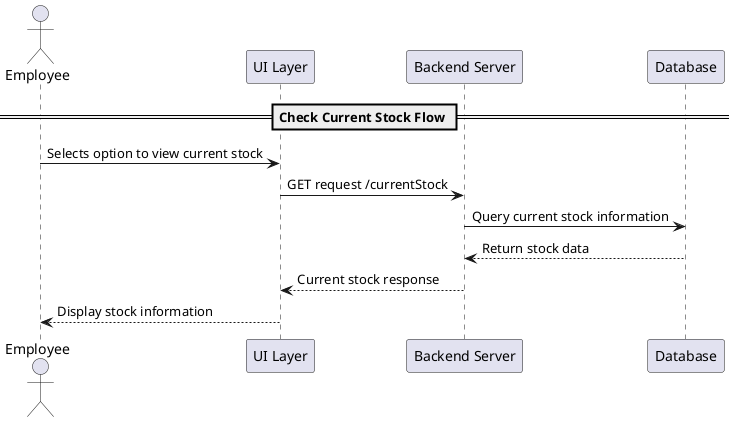 @startuml
actor Employee
participant "UI Layer" as UI
participant "Backend Server" as Server
participant "Database" as DB

== Check Current Stock Flow ==

Employee -> UI : Selects option to view current stock
UI -> Server : GET request /currentStock
Server -> DB : Query current stock information
DB --> Server : Return stock data
Server --> UI : Current stock response
UI --> Employee : Display stock information

@enduml